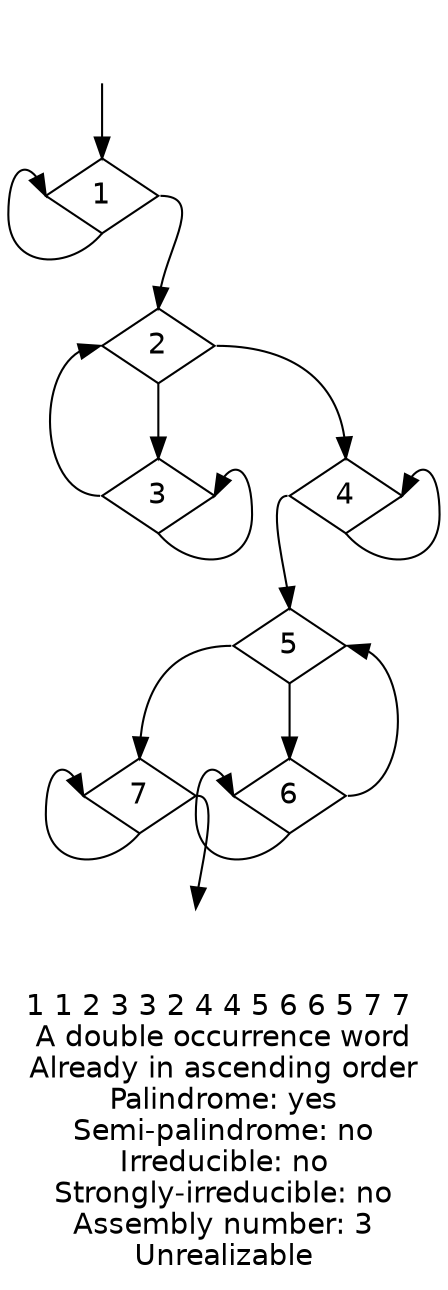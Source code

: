 digraph {
fontname="Helvetica"
node [fontname="Helvetica"]
node [shape=diamond]
label="1 1 2 3 3 2 4 4 5 6 6 5 7 7 \nA double occurrence word\nAlready in ascending order\nPalindrome: yes\nSemi-palindrome: no\nIrreducible: no\nStrongly-irreducible: no\nAssembly number: 3\nUnrealizable\n"
a [style="invis"]
b [style="invis"]
a:s -> 1:n
1:s -> 1:w
1:e -> 2:n
2:s -> 3:n
3:s -> 3:e
3:w -> 2:w
2:e -> 4:n
4:s -> 4:e
4:w -> 5:n
5:s -> 6:n
6:s -> 6:w
6:e -> 5:e
5:w -> 7:n
7:s -> 7:w
7:e -> b:n
}
